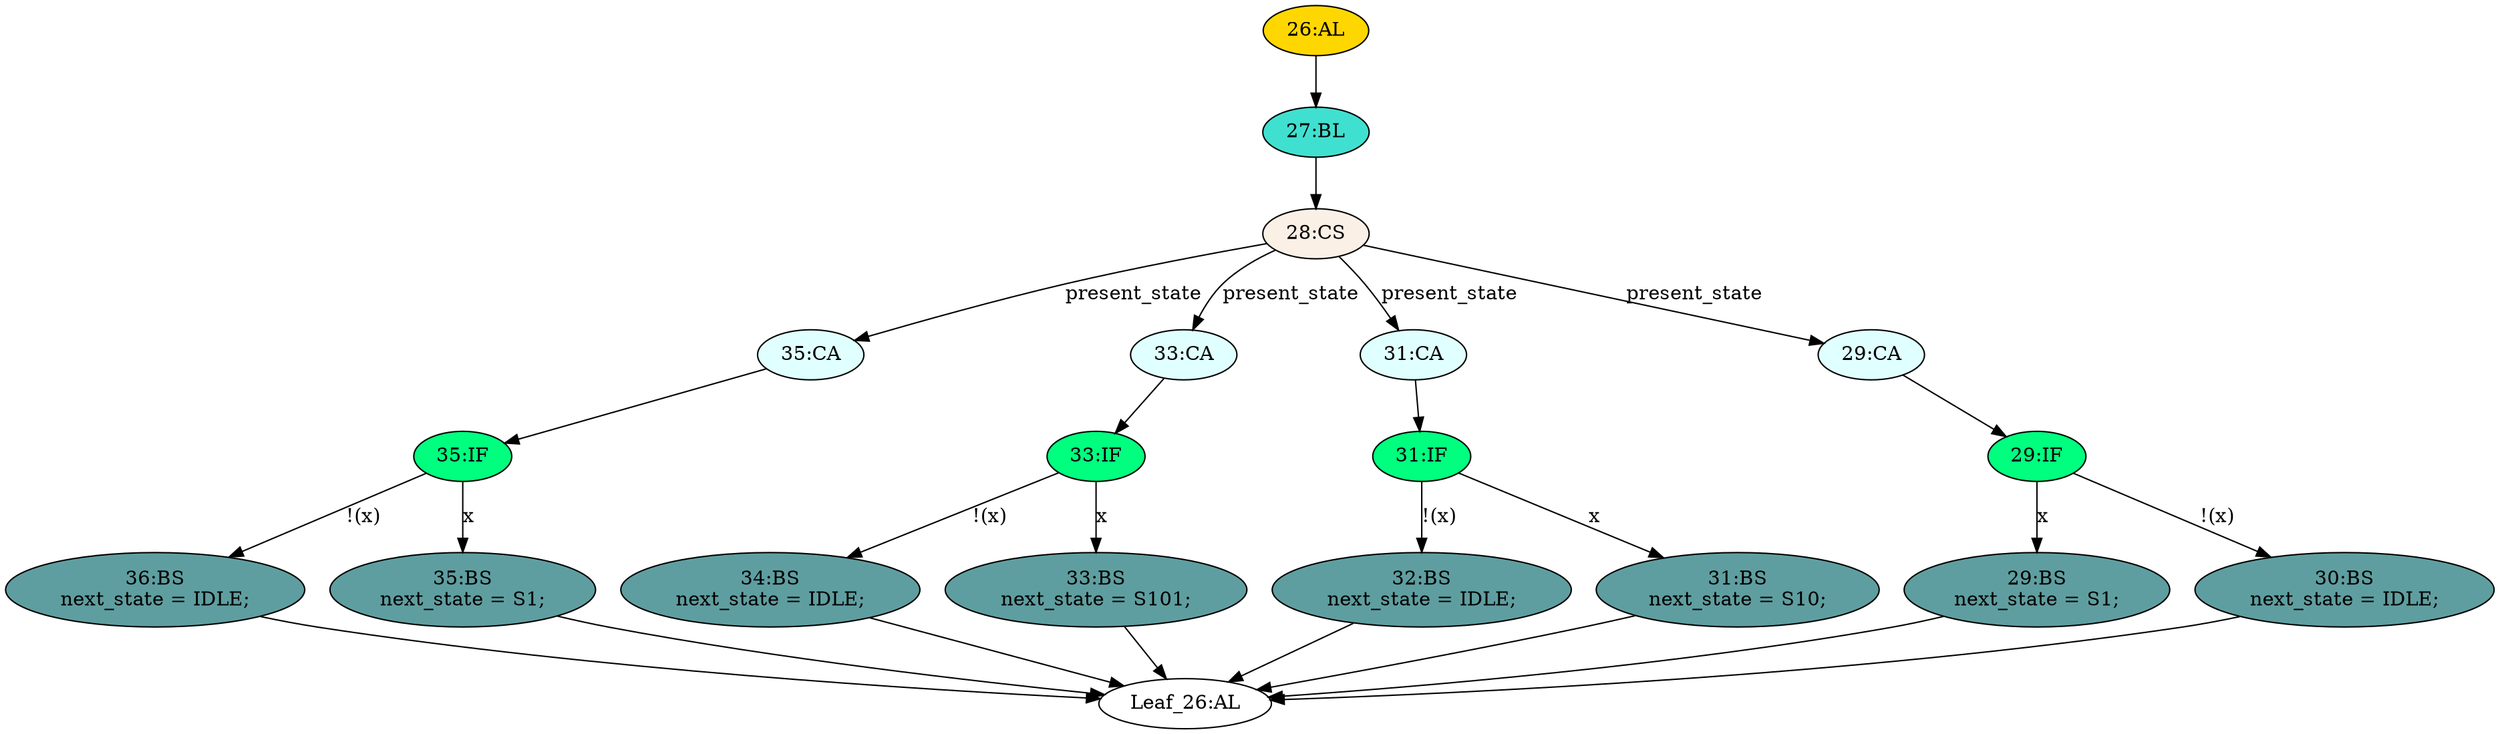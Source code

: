 strict digraph "" {
	node [label="\N"];
	"36:BS"	[ast="<pyverilog.vparser.ast.BlockingSubstitution object at 0x7f52f253f210>",
		fillcolor=cadetblue,
		label="36:BS
next_state = IDLE;",
		statements="[<pyverilog.vparser.ast.BlockingSubstitution object at 0x7f52f253f210>]",
		style=filled,
		typ=BlockingSubstitution];
	"Leaf_26:AL"	[def_var="['next_state']",
		label="Leaf_26:AL"];
	"36:BS" -> "Leaf_26:AL"	[cond="[]",
		lineno=None];
	"26:AL"	[ast="<pyverilog.vparser.ast.Always object at 0x7f52f253f6d0>",
		clk_sens=False,
		fillcolor=gold,
		label="26:AL",
		sens="['present_state', 'x']",
		statements="[]",
		style=filled,
		typ=Always,
		use_var="['x', 'present_state']"];
	"27:BL"	[ast="<pyverilog.vparser.ast.Block object at 0x7f52f253f890>",
		fillcolor=turquoise,
		label="27:BL",
		statements="[]",
		style=filled,
		typ=Block];
	"26:AL" -> "27:BL"	[cond="[]",
		lineno=None];
	"35:CA"	[ast="<pyverilog.vparser.ast.Case object at 0x7f52f1dde4d0>",
		fillcolor=lightcyan,
		label="35:CA",
		statements="[]",
		style=filled,
		typ=Case];
	"35:IF"	[ast="<pyverilog.vparser.ast.IfStatement object at 0x7f52f1dde550>",
		fillcolor=springgreen,
		label="35:IF",
		statements="[]",
		style=filled,
		typ=IfStatement];
	"35:CA" -> "35:IF"	[cond="[]",
		lineno=None];
	"29:IF"	[ast="<pyverilog.vparser.ast.IfStatement object at 0x7f52f253fa10>",
		fillcolor=springgreen,
		label="29:IF",
		statements="[]",
		style=filled,
		typ=IfStatement];
	"29:BS"	[ast="<pyverilog.vparser.ast.BlockingSubstitution object at 0x7f52f253fc10>",
		fillcolor=cadetblue,
		label="29:BS
next_state = S1;",
		statements="[<pyverilog.vparser.ast.BlockingSubstitution object at 0x7f52f253fc10>]",
		style=filled,
		typ=BlockingSubstitution];
	"29:IF" -> "29:BS"	[cond="['x']",
		label=x,
		lineno=29];
	"30:BS"	[ast="<pyverilog.vparser.ast.BlockingSubstitution object at 0x7f52f253fa90>",
		fillcolor=cadetblue,
		label="30:BS
next_state = IDLE;",
		statements="[<pyverilog.vparser.ast.BlockingSubstitution object at 0x7f52f253fa90>]",
		style=filled,
		typ=BlockingSubstitution];
	"29:IF" -> "30:BS"	[cond="['x']",
		label="!(x)",
		lineno=29];
	"33:CA"	[ast="<pyverilog.vparser.ast.Case object at 0x7f52f1dde150>",
		fillcolor=lightcyan,
		label="33:CA",
		statements="[]",
		style=filled,
		typ=Case];
	"33:IF"	[ast="<pyverilog.vparser.ast.IfStatement object at 0x7f52f1dde1d0>",
		fillcolor=springgreen,
		label="33:IF",
		statements="[]",
		style=filled,
		typ=IfStatement];
	"33:CA" -> "33:IF"	[cond="[]",
		lineno=None];
	"31:CA"	[ast="<pyverilog.vparser.ast.Case object at 0x7f52f253fd90>",
		fillcolor=lightcyan,
		label="31:CA",
		statements="[]",
		style=filled,
		typ=Case];
	"31:IF"	[ast="<pyverilog.vparser.ast.IfStatement object at 0x7f52f253fe10>",
		fillcolor=springgreen,
		label="31:IF",
		statements="[]",
		style=filled,
		typ=IfStatement];
	"31:CA" -> "31:IF"	[cond="[]",
		lineno=None];
	"34:BS"	[ast="<pyverilog.vparser.ast.BlockingSubstitution object at 0x7f52f1dde210>",
		fillcolor=cadetblue,
		label="34:BS
next_state = IDLE;",
		statements="[<pyverilog.vparser.ast.BlockingSubstitution object at 0x7f52f1dde210>]",
		style=filled,
		typ=BlockingSubstitution];
	"33:IF" -> "34:BS"	[cond="['x']",
		label="!(x)",
		lineno=33];
	"33:BS"	[ast="<pyverilog.vparser.ast.BlockingSubstitution object at 0x7f52f1dde350>",
		fillcolor=cadetblue,
		label="33:BS
next_state = S101;",
		statements="[<pyverilog.vparser.ast.BlockingSubstitution object at 0x7f52f1dde350>]",
		style=filled,
		typ=BlockingSubstitution];
	"33:IF" -> "33:BS"	[cond="['x']",
		label=x,
		lineno=33];
	"32:BS"	[ast="<pyverilog.vparser.ast.BlockingSubstitution object at 0x7f52f253fe50>",
		fillcolor=cadetblue,
		label="32:BS
next_state = IDLE;",
		statements="[<pyverilog.vparser.ast.BlockingSubstitution object at 0x7f52f253fe50>]",
		style=filled,
		typ=BlockingSubstitution];
	"31:IF" -> "32:BS"	[cond="['x']",
		label="!(x)",
		lineno=31];
	"31:BS"	[ast="<pyverilog.vparser.ast.BlockingSubstitution object at 0x7f52f253ff90>",
		fillcolor=cadetblue,
		label="31:BS
next_state = S10;",
		statements="[<pyverilog.vparser.ast.BlockingSubstitution object at 0x7f52f253ff90>]",
		style=filled,
		typ=BlockingSubstitution];
	"31:IF" -> "31:BS"	[cond="['x']",
		label=x,
		lineno=31];
	"28:CS"	[ast="<pyverilog.vparser.ast.CaseStatement object at 0x7f52f253f8d0>",
		fillcolor=linen,
		label="28:CS",
		statements="[]",
		style=filled,
		typ=CaseStatement];
	"28:CS" -> "35:CA"	[cond="['present_state']",
		label=present_state,
		lineno=28];
	"28:CS" -> "33:CA"	[cond="['present_state']",
		label=present_state,
		lineno=28];
	"28:CS" -> "31:CA"	[cond="['present_state']",
		label=present_state,
		lineno=28];
	"29:CA"	[ast="<pyverilog.vparser.ast.Case object at 0x7f52f253f990>",
		fillcolor=lightcyan,
		label="29:CA",
		statements="[]",
		style=filled,
		typ=Case];
	"28:CS" -> "29:CA"	[cond="['present_state']",
		label=present_state,
		lineno=28];
	"27:BL" -> "28:CS"	[cond="[]",
		lineno=None];
	"29:BS" -> "Leaf_26:AL"	[cond="[]",
		lineno=None];
	"30:BS" -> "Leaf_26:AL"	[cond="[]",
		lineno=None];
	"29:CA" -> "29:IF"	[cond="[]",
		lineno=None];
	"34:BS" -> "Leaf_26:AL"	[cond="[]",
		lineno=None];
	"35:IF" -> "36:BS"	[cond="['x']",
		label="!(x)",
		lineno=35];
	"35:BS"	[ast="<pyverilog.vparser.ast.BlockingSubstitution object at 0x7f52f1dde590>",
		fillcolor=cadetblue,
		label="35:BS
next_state = S1;",
		statements="[<pyverilog.vparser.ast.BlockingSubstitution object at 0x7f52f1dde590>]",
		style=filled,
		typ=BlockingSubstitution];
	"35:IF" -> "35:BS"	[cond="['x']",
		label=x,
		lineno=35];
	"32:BS" -> "Leaf_26:AL"	[cond="[]",
		lineno=None];
	"33:BS" -> "Leaf_26:AL"	[cond="[]",
		lineno=None];
	"31:BS" -> "Leaf_26:AL"	[cond="[]",
		lineno=None];
	"35:BS" -> "Leaf_26:AL"	[cond="[]",
		lineno=None];
}
